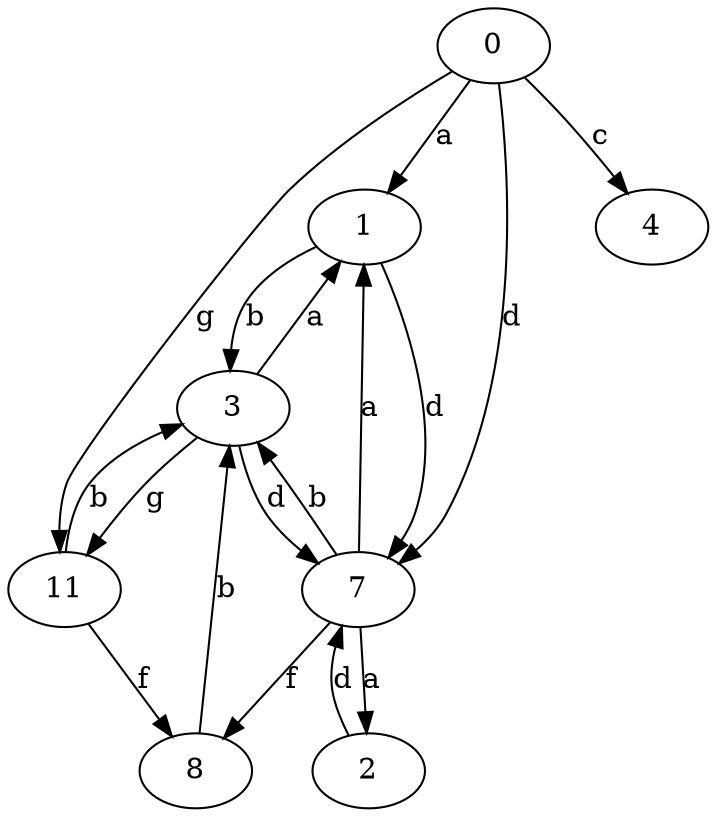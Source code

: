 strict digraph  {
1;
2;
3;
4;
0;
7;
8;
11;
1 -> 3  [label=b];
1 -> 7  [label=d];
2 -> 7  [label=d];
3 -> 1  [label=a];
3 -> 7  [label=d];
3 -> 11  [label=g];
0 -> 1  [label=a];
0 -> 4  [label=c];
0 -> 7  [label=d];
0 -> 11  [label=g];
7 -> 1  [label=a];
7 -> 2  [label=a];
7 -> 3  [label=b];
7 -> 8  [label=f];
8 -> 3  [label=b];
11 -> 3  [label=b];
11 -> 8  [label=f];
}
